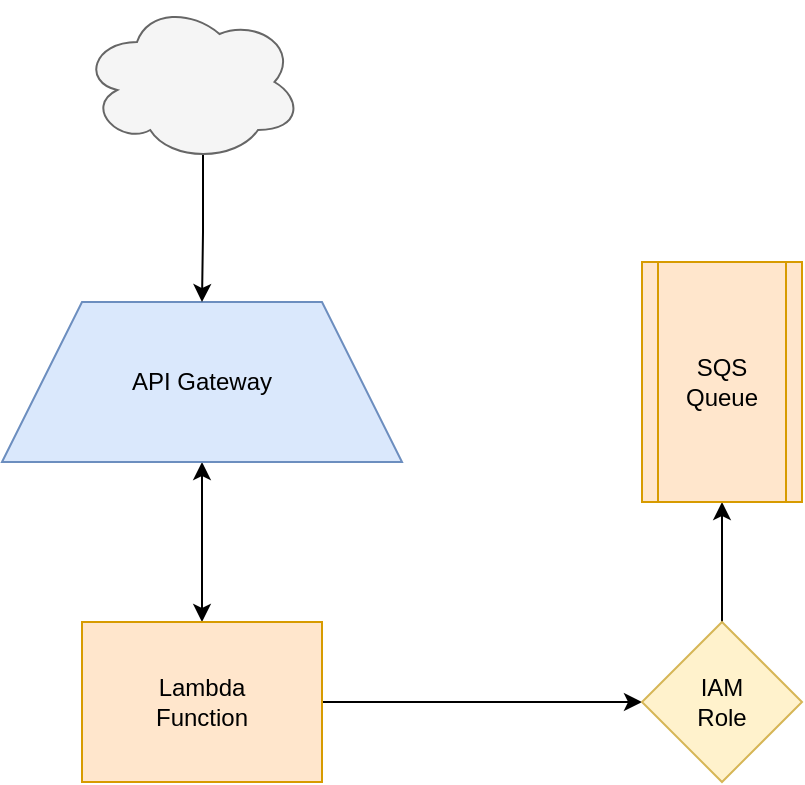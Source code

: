 <mxfile version="13.1.3" type="device"><diagram id="yr9gDsQv2_EMFSSlj-kM" name="Page-1"><mxGraphModel dx="786" dy="605" grid="1" gridSize="10" guides="1" tooltips="1" connect="1" arrows="1" fold="1" page="1" pageScale="1" pageWidth="850" pageHeight="1100" math="0" shadow="0"><root><mxCell id="0"/><mxCell id="1" parent="0"/><mxCell id="o8zkSgw1QUGAuQBS9vTk-5" style="edgeStyle=orthogonalEdgeStyle;rounded=0;orthogonalLoop=1;jettySize=auto;html=1;exitX=0.5;exitY=1;exitDx=0;exitDy=0;entryX=0.5;entryY=0;entryDx=0;entryDy=0;startArrow=classic;startFill=1;" edge="1" parent="1" source="o8zkSgw1QUGAuQBS9vTk-2" target="o8zkSgw1QUGAuQBS9vTk-4"><mxGeometry relative="1" as="geometry"/></mxCell><mxCell id="o8zkSgw1QUGAuQBS9vTk-2" value="API Gateway" style="shape=trapezoid;perimeter=trapezoidPerimeter;whiteSpace=wrap;html=1;fillColor=#dae8fc;strokeColor=#6c8ebf;" vertex="1" parent="1"><mxGeometry x="280" y="200" width="200" height="80" as="geometry"/></mxCell><mxCell id="o8zkSgw1QUGAuQBS9vTk-10" style="edgeStyle=orthogonalEdgeStyle;rounded=0;orthogonalLoop=1;jettySize=auto;html=1;exitX=1;exitY=0.5;exitDx=0;exitDy=0;entryX=0;entryY=0.5;entryDx=0;entryDy=0;" edge="1" parent="1" source="o8zkSgw1QUGAuQBS9vTk-4" target="o8zkSgw1QUGAuQBS9vTk-8"><mxGeometry relative="1" as="geometry"/></mxCell><mxCell id="o8zkSgw1QUGAuQBS9vTk-4" value="Lambda&lt;br&gt;Function" style="rounded=0;whiteSpace=wrap;html=1;fillColor=#ffe6cc;strokeColor=#d79b00;" vertex="1" parent="1"><mxGeometry x="320" y="360" width="120" height="80" as="geometry"/></mxCell><mxCell id="o8zkSgw1QUGAuQBS9vTk-7" style="edgeStyle=orthogonalEdgeStyle;rounded=0;orthogonalLoop=1;jettySize=auto;html=1;exitX=0.55;exitY=0.95;exitDx=0;exitDy=0;exitPerimeter=0;entryX=0.5;entryY=0;entryDx=0;entryDy=0;" edge="1" parent="1" source="o8zkSgw1QUGAuQBS9vTk-6" target="o8zkSgw1QUGAuQBS9vTk-2"><mxGeometry relative="1" as="geometry"/></mxCell><mxCell id="o8zkSgw1QUGAuQBS9vTk-6" value="" style="ellipse;shape=cloud;whiteSpace=wrap;html=1;fillColor=#f5f5f5;strokeColor=#666666;fontColor=#333333;" vertex="1" parent="1"><mxGeometry x="320" y="50" width="110" height="80" as="geometry"/></mxCell><mxCell id="o8zkSgw1QUGAuQBS9vTk-11" style="edgeStyle=orthogonalEdgeStyle;rounded=0;orthogonalLoop=1;jettySize=auto;html=1;exitX=0.5;exitY=0;exitDx=0;exitDy=0;entryX=0.5;entryY=1;entryDx=0;entryDy=0;startArrow=none;startFill=0;" edge="1" parent="1" source="o8zkSgw1QUGAuQBS9vTk-8" target="o8zkSgw1QUGAuQBS9vTk-9"><mxGeometry relative="1" as="geometry"/></mxCell><mxCell id="o8zkSgw1QUGAuQBS9vTk-8" value="IAM&lt;br&gt;Role" style="rhombus;whiteSpace=wrap;html=1;fillColor=#fff2cc;strokeColor=#d6b656;" vertex="1" parent="1"><mxGeometry x="600" y="360" width="80" height="80" as="geometry"/></mxCell><mxCell id="o8zkSgw1QUGAuQBS9vTk-9" value="SQS&lt;br&gt;Queue" style="shape=process;whiteSpace=wrap;html=1;backgroundOutline=1;fillColor=#ffe6cc;strokeColor=#d79b00;" vertex="1" parent="1"><mxGeometry x="600" y="180" width="80" height="120" as="geometry"/></mxCell></root></mxGraphModel></diagram></mxfile>